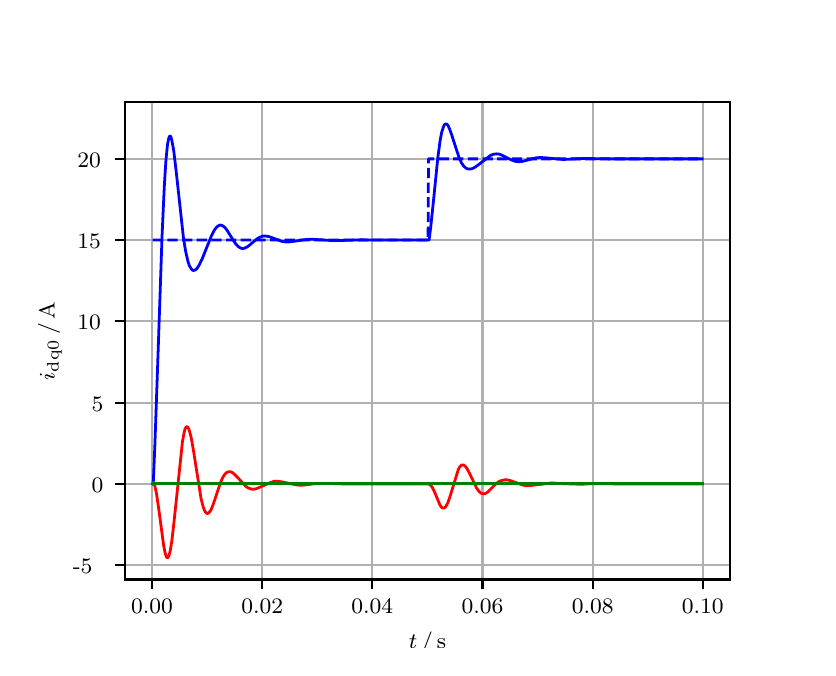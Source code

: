 \begingroup%
\makeatletter%
\begin{pgfpicture}%
\pgfpathrectangle{\pgfpointorigin}{\pgfqpoint{3.9in}{3.1in}}%
\pgfusepath{use as bounding box, clip}%
\begin{pgfscope}%
\pgfsetbuttcap%
\pgfsetmiterjoin%
\definecolor{currentfill}{rgb}{1.0,1.0,1.0}%
\pgfsetfillcolor{currentfill}%
\pgfsetlinewidth{0.0pt}%
\definecolor{currentstroke}{rgb}{1.0,1.0,1.0}%
\pgfsetstrokecolor{currentstroke}%
\pgfsetdash{}{0pt}%
\pgfpathmoveto{\pgfqpoint{0.0in}{0.0in}}%
\pgfpathlineto{\pgfqpoint{3.9in}{0.0in}}%
\pgfpathlineto{\pgfqpoint{3.9in}{3.1in}}%
\pgfpathlineto{\pgfqpoint{0.0in}{3.1in}}%
\pgfpathclose%
\pgfusepath{fill}%
\end{pgfscope}%
\begin{pgfscope}%
\pgfsetbuttcap%
\pgfsetmiterjoin%
\definecolor{currentfill}{rgb}{1.0,1.0,1.0}%
\pgfsetfillcolor{currentfill}%
\pgfsetlinewidth{0.0pt}%
\definecolor{currentstroke}{rgb}{0.0,0.0,0.0}%
\pgfsetstrokecolor{currentstroke}%
\pgfsetstrokeopacity{0.0}%
\pgfsetdash{}{0pt}%
\pgfpathmoveto{\pgfqpoint{0.487in}{0.341in}}%
\pgfpathlineto{\pgfqpoint{3.51in}{0.341in}}%
\pgfpathlineto{\pgfqpoint{3.51in}{2.728in}}%
\pgfpathlineto{\pgfqpoint{0.487in}{2.728in}}%
\pgfpathclose%
\pgfusepath{fill}%
\end{pgfscope}%
\begin{pgfscope}%
\pgfpathrectangle{\pgfqpoint{0.487in}{0.341in}}{\pgfqpoint{3.022in}{2.387in}}%
\pgfusepath{clip}%
\pgfsetrectcap%
\pgfsetroundjoin%
\pgfsetlinewidth{0.803pt}%
\definecolor{currentstroke}{rgb}{0.69,0.69,0.69}%
\pgfsetstrokecolor{currentstroke}%
\pgfsetdash{}{0pt}%
\pgfpathmoveto{\pgfqpoint{0.622in}{0.341in}}%
\pgfpathlineto{\pgfqpoint{0.622in}{2.728in}}%
\pgfusepath{stroke}%
\end{pgfscope}%
\begin{pgfscope}%
\pgfsetbuttcap%
\pgfsetroundjoin%
\definecolor{currentfill}{rgb}{0.0,0.0,0.0}%
\pgfsetfillcolor{currentfill}%
\pgfsetlinewidth{0.803pt}%
\definecolor{currentstroke}{rgb}{0.0,0.0,0.0}%
\pgfsetstrokecolor{currentstroke}%
\pgfsetdash{}{0pt}%
\pgfsys@defobject{currentmarker}{\pgfqpoint{0.0in}{-0.049in}}{\pgfqpoint{0.0in}{0.0in}}{%
\pgfpathmoveto{\pgfqpoint{0.0in}{0.0in}}%
\pgfpathlineto{\pgfqpoint{0.0in}{-0.049in}}%
\pgfusepath{stroke,fill}%
}%
\begin{pgfscope}%
\pgfsys@transformshift{0.622in}{0.341in}%
\pgfsys@useobject{currentmarker}{}%
\end{pgfscope}%
\end{pgfscope}%
\begin{pgfscope}%
\definecolor{textcolor}{rgb}{0.0,0.0,0.0}%
\pgfsetstrokecolor{textcolor}%
\pgfsetfillcolor{textcolor}%
\pgftext[x=0.622in,y=0.244in,,top]{\color{textcolor}\rmfamily\fontsize{8.0}{9.6}\selectfont 0.00}%
\end{pgfscope}%
\begin{pgfscope}%
\pgfpathrectangle{\pgfqpoint{0.487in}{0.341in}}{\pgfqpoint{3.022in}{2.387in}}%
\pgfusepath{clip}%
\pgfsetrectcap%
\pgfsetroundjoin%
\pgfsetlinewidth{0.803pt}%
\definecolor{currentstroke}{rgb}{0.69,0.69,0.69}%
\pgfsetstrokecolor{currentstroke}%
\pgfsetdash{}{0pt}%
\pgfpathmoveto{\pgfqpoint{1.173in}{0.341in}}%
\pgfpathlineto{\pgfqpoint{1.173in}{2.728in}}%
\pgfusepath{stroke}%
\end{pgfscope}%
\begin{pgfscope}%
\pgfsetbuttcap%
\pgfsetroundjoin%
\definecolor{currentfill}{rgb}{0.0,0.0,0.0}%
\pgfsetfillcolor{currentfill}%
\pgfsetlinewidth{0.803pt}%
\definecolor{currentstroke}{rgb}{0.0,0.0,0.0}%
\pgfsetstrokecolor{currentstroke}%
\pgfsetdash{}{0pt}%
\pgfsys@defobject{currentmarker}{\pgfqpoint{0.0in}{-0.049in}}{\pgfqpoint{0.0in}{0.0in}}{%
\pgfpathmoveto{\pgfqpoint{0.0in}{0.0in}}%
\pgfpathlineto{\pgfqpoint{0.0in}{-0.049in}}%
\pgfusepath{stroke,fill}%
}%
\begin{pgfscope}%
\pgfsys@transformshift{1.173in}{0.341in}%
\pgfsys@useobject{currentmarker}{}%
\end{pgfscope}%
\end{pgfscope}%
\begin{pgfscope}%
\definecolor{textcolor}{rgb}{0.0,0.0,0.0}%
\pgfsetstrokecolor{textcolor}%
\pgfsetfillcolor{textcolor}%
\pgftext[x=1.173in,y=0.244in,,top]{\color{textcolor}\rmfamily\fontsize{8.0}{9.6}\selectfont 0.02}%
\end{pgfscope}%
\begin{pgfscope}%
\pgfpathrectangle{\pgfqpoint{0.487in}{0.341in}}{\pgfqpoint{3.022in}{2.387in}}%
\pgfusepath{clip}%
\pgfsetrectcap%
\pgfsetroundjoin%
\pgfsetlinewidth{0.803pt}%
\definecolor{currentstroke}{rgb}{0.69,0.69,0.69}%
\pgfsetstrokecolor{currentstroke}%
\pgfsetdash{}{0pt}%
\pgfpathmoveto{\pgfqpoint{1.723in}{0.341in}}%
\pgfpathlineto{\pgfqpoint{1.723in}{2.728in}}%
\pgfusepath{stroke}%
\end{pgfscope}%
\begin{pgfscope}%
\pgfsetbuttcap%
\pgfsetroundjoin%
\definecolor{currentfill}{rgb}{0.0,0.0,0.0}%
\pgfsetfillcolor{currentfill}%
\pgfsetlinewidth{0.803pt}%
\definecolor{currentstroke}{rgb}{0.0,0.0,0.0}%
\pgfsetstrokecolor{currentstroke}%
\pgfsetdash{}{0pt}%
\pgfsys@defobject{currentmarker}{\pgfqpoint{0.0in}{-0.049in}}{\pgfqpoint{0.0in}{0.0in}}{%
\pgfpathmoveto{\pgfqpoint{0.0in}{0.0in}}%
\pgfpathlineto{\pgfqpoint{0.0in}{-0.049in}}%
\pgfusepath{stroke,fill}%
}%
\begin{pgfscope}%
\pgfsys@transformshift{1.723in}{0.341in}%
\pgfsys@useobject{currentmarker}{}%
\end{pgfscope}%
\end{pgfscope}%
\begin{pgfscope}%
\definecolor{textcolor}{rgb}{0.0,0.0,0.0}%
\pgfsetstrokecolor{textcolor}%
\pgfsetfillcolor{textcolor}%
\pgftext[x=1.723in,y=0.244in,,top]{\color{textcolor}\rmfamily\fontsize{8.0}{9.6}\selectfont 0.04}%
\end{pgfscope}%
\begin{pgfscope}%
\pgfpathrectangle{\pgfqpoint{0.487in}{0.341in}}{\pgfqpoint{3.022in}{2.387in}}%
\pgfusepath{clip}%
\pgfsetrectcap%
\pgfsetroundjoin%
\pgfsetlinewidth{0.803pt}%
\definecolor{currentstroke}{rgb}{0.69,0.69,0.69}%
\pgfsetstrokecolor{currentstroke}%
\pgfsetdash{}{0pt}%
\pgfpathmoveto{\pgfqpoint{2.274in}{0.341in}}%
\pgfpathlineto{\pgfqpoint{2.274in}{2.728in}}%
\pgfusepath{stroke}%
\end{pgfscope}%
\begin{pgfscope}%
\pgfsetbuttcap%
\pgfsetroundjoin%
\definecolor{currentfill}{rgb}{0.0,0.0,0.0}%
\pgfsetfillcolor{currentfill}%
\pgfsetlinewidth{0.803pt}%
\definecolor{currentstroke}{rgb}{0.0,0.0,0.0}%
\pgfsetstrokecolor{currentstroke}%
\pgfsetdash{}{0pt}%
\pgfsys@defobject{currentmarker}{\pgfqpoint{0.0in}{-0.049in}}{\pgfqpoint{0.0in}{0.0in}}{%
\pgfpathmoveto{\pgfqpoint{0.0in}{0.0in}}%
\pgfpathlineto{\pgfqpoint{0.0in}{-0.049in}}%
\pgfusepath{stroke,fill}%
}%
\begin{pgfscope}%
\pgfsys@transformshift{2.274in}{0.341in}%
\pgfsys@useobject{currentmarker}{}%
\end{pgfscope}%
\end{pgfscope}%
\begin{pgfscope}%
\definecolor{textcolor}{rgb}{0.0,0.0,0.0}%
\pgfsetstrokecolor{textcolor}%
\pgfsetfillcolor{textcolor}%
\pgftext[x=2.274in,y=0.244in,,top]{\color{textcolor}\rmfamily\fontsize{8.0}{9.6}\selectfont 0.06}%
\end{pgfscope}%
\begin{pgfscope}%
\pgfpathrectangle{\pgfqpoint{0.487in}{0.341in}}{\pgfqpoint{3.022in}{2.387in}}%
\pgfusepath{clip}%
\pgfsetrectcap%
\pgfsetroundjoin%
\pgfsetlinewidth{0.803pt}%
\definecolor{currentstroke}{rgb}{0.69,0.69,0.69}%
\pgfsetstrokecolor{currentstroke}%
\pgfsetdash{}{0pt}%
\pgfpathmoveto{\pgfqpoint{2.825in}{0.341in}}%
\pgfpathlineto{\pgfqpoint{2.825in}{2.728in}}%
\pgfusepath{stroke}%
\end{pgfscope}%
\begin{pgfscope}%
\pgfsetbuttcap%
\pgfsetroundjoin%
\definecolor{currentfill}{rgb}{0.0,0.0,0.0}%
\pgfsetfillcolor{currentfill}%
\pgfsetlinewidth{0.803pt}%
\definecolor{currentstroke}{rgb}{0.0,0.0,0.0}%
\pgfsetstrokecolor{currentstroke}%
\pgfsetdash{}{0pt}%
\pgfsys@defobject{currentmarker}{\pgfqpoint{0.0in}{-0.049in}}{\pgfqpoint{0.0in}{0.0in}}{%
\pgfpathmoveto{\pgfqpoint{0.0in}{0.0in}}%
\pgfpathlineto{\pgfqpoint{0.0in}{-0.049in}}%
\pgfusepath{stroke,fill}%
}%
\begin{pgfscope}%
\pgfsys@transformshift{2.825in}{0.341in}%
\pgfsys@useobject{currentmarker}{}%
\end{pgfscope}%
\end{pgfscope}%
\begin{pgfscope}%
\definecolor{textcolor}{rgb}{0.0,0.0,0.0}%
\pgfsetstrokecolor{textcolor}%
\pgfsetfillcolor{textcolor}%
\pgftext[x=2.825in,y=0.244in,,top]{\color{textcolor}\rmfamily\fontsize{8.0}{9.6}\selectfont 0.08}%
\end{pgfscope}%
\begin{pgfscope}%
\pgfpathrectangle{\pgfqpoint{0.487in}{0.341in}}{\pgfqpoint{3.022in}{2.387in}}%
\pgfusepath{clip}%
\pgfsetrectcap%
\pgfsetroundjoin%
\pgfsetlinewidth{0.803pt}%
\definecolor{currentstroke}{rgb}{0.69,0.69,0.69}%
\pgfsetstrokecolor{currentstroke}%
\pgfsetdash{}{0pt}%
\pgfpathmoveto{\pgfqpoint{3.375in}{0.341in}}%
\pgfpathlineto{\pgfqpoint{3.375in}{2.728in}}%
\pgfusepath{stroke}%
\end{pgfscope}%
\begin{pgfscope}%
\pgfsetbuttcap%
\pgfsetroundjoin%
\definecolor{currentfill}{rgb}{0.0,0.0,0.0}%
\pgfsetfillcolor{currentfill}%
\pgfsetlinewidth{0.803pt}%
\definecolor{currentstroke}{rgb}{0.0,0.0,0.0}%
\pgfsetstrokecolor{currentstroke}%
\pgfsetdash{}{0pt}%
\pgfsys@defobject{currentmarker}{\pgfqpoint{0.0in}{-0.049in}}{\pgfqpoint{0.0in}{0.0in}}{%
\pgfpathmoveto{\pgfqpoint{0.0in}{0.0in}}%
\pgfpathlineto{\pgfqpoint{0.0in}{-0.049in}}%
\pgfusepath{stroke,fill}%
}%
\begin{pgfscope}%
\pgfsys@transformshift{3.375in}{0.341in}%
\pgfsys@useobject{currentmarker}{}%
\end{pgfscope}%
\end{pgfscope}%
\begin{pgfscope}%
\definecolor{textcolor}{rgb}{0.0,0.0,0.0}%
\pgfsetstrokecolor{textcolor}%
\pgfsetfillcolor{textcolor}%
\pgftext[x=3.375in,y=0.244in,,top]{\color{textcolor}\rmfamily\fontsize{8.0}{9.6}\selectfont 0.10}%
\end{pgfscope}%
\begin{pgfscope}%
\definecolor{textcolor}{rgb}{0.0,0.0,0.0}%
\pgfsetstrokecolor{textcolor}%
\pgfsetfillcolor{textcolor}%
\pgftext[x=1.999in,y=0.081in,,top]{\color{textcolor}\rmfamily\fontsize{8.0}{9.6}\selectfont \(\displaystyle t\,/\,\mathrm{s}\)}%
\end{pgfscope}%
\begin{pgfscope}%
\pgfpathrectangle{\pgfqpoint{0.487in}{0.341in}}{\pgfqpoint{3.022in}{2.387in}}%
\pgfusepath{clip}%
\pgfsetrectcap%
\pgfsetroundjoin%
\pgfsetlinewidth{0.803pt}%
\definecolor{currentstroke}{rgb}{0.69,0.69,0.69}%
\pgfsetstrokecolor{currentstroke}%
\pgfsetdash{}{0pt}%
\pgfpathmoveto{\pgfqpoint{0.487in}{0.413in}}%
\pgfpathlineto{\pgfqpoint{3.51in}{0.413in}}%
\pgfusepath{stroke}%
\end{pgfscope}%
\begin{pgfscope}%
\pgfsetbuttcap%
\pgfsetroundjoin%
\definecolor{currentfill}{rgb}{0.0,0.0,0.0}%
\pgfsetfillcolor{currentfill}%
\pgfsetlinewidth{0.803pt}%
\definecolor{currentstroke}{rgb}{0.0,0.0,0.0}%
\pgfsetstrokecolor{currentstroke}%
\pgfsetdash{}{0pt}%
\pgfsys@defobject{currentmarker}{\pgfqpoint{-0.049in}{0.0in}}{\pgfqpoint{-0.0in}{0.0in}}{%
\pgfpathmoveto{\pgfqpoint{-0.0in}{0.0in}}%
\pgfpathlineto{\pgfqpoint{-0.049in}{0.0in}}%
\pgfusepath{stroke,fill}%
}%
\begin{pgfscope}%
\pgfsys@transformshift{0.487in}{0.413in}%
\pgfsys@useobject{currentmarker}{}%
\end{pgfscope}%
\end{pgfscope}%
\begin{pgfscope}%
\definecolor{textcolor}{rgb}{0.0,0.0,0.0}%
\pgfsetstrokecolor{textcolor}%
\pgfsetfillcolor{textcolor}%
\pgftext[x=0.226in, y=0.37in, left, base]{\color{textcolor}\rmfamily\fontsize{8.0}{9.6}\selectfont −5}%
\end{pgfscope}%
\begin{pgfscope}%
\pgfpathrectangle{\pgfqpoint{0.487in}{0.341in}}{\pgfqpoint{3.022in}{2.387in}}%
\pgfusepath{clip}%
\pgfsetrectcap%
\pgfsetroundjoin%
\pgfsetlinewidth{0.803pt}%
\definecolor{currentstroke}{rgb}{0.69,0.69,0.69}%
\pgfsetstrokecolor{currentstroke}%
\pgfsetdash{}{0pt}%
\pgfpathmoveto{\pgfqpoint{0.487in}{0.819in}}%
\pgfpathlineto{\pgfqpoint{3.51in}{0.819in}}%
\pgfusepath{stroke}%
\end{pgfscope}%
\begin{pgfscope}%
\pgfsetbuttcap%
\pgfsetroundjoin%
\definecolor{currentfill}{rgb}{0.0,0.0,0.0}%
\pgfsetfillcolor{currentfill}%
\pgfsetlinewidth{0.803pt}%
\definecolor{currentstroke}{rgb}{0.0,0.0,0.0}%
\pgfsetstrokecolor{currentstroke}%
\pgfsetdash{}{0pt}%
\pgfsys@defobject{currentmarker}{\pgfqpoint{-0.049in}{0.0in}}{\pgfqpoint{-0.0in}{0.0in}}{%
\pgfpathmoveto{\pgfqpoint{-0.0in}{0.0in}}%
\pgfpathlineto{\pgfqpoint{-0.049in}{0.0in}}%
\pgfusepath{stroke,fill}%
}%
\begin{pgfscope}%
\pgfsys@transformshift{0.487in}{0.819in}%
\pgfsys@useobject{currentmarker}{}%
\end{pgfscope}%
\end{pgfscope}%
\begin{pgfscope}%
\definecolor{textcolor}{rgb}{0.0,0.0,0.0}%
\pgfsetstrokecolor{textcolor}%
\pgfsetfillcolor{textcolor}%
\pgftext[x=0.32in, y=0.777in, left, base]{\color{textcolor}\rmfamily\fontsize{8.0}{9.6}\selectfont 0}%
\end{pgfscope}%
\begin{pgfscope}%
\pgfpathrectangle{\pgfqpoint{0.487in}{0.341in}}{\pgfqpoint{3.022in}{2.387in}}%
\pgfusepath{clip}%
\pgfsetrectcap%
\pgfsetroundjoin%
\pgfsetlinewidth{0.803pt}%
\definecolor{currentstroke}{rgb}{0.69,0.69,0.69}%
\pgfsetstrokecolor{currentstroke}%
\pgfsetdash{}{0pt}%
\pgfpathmoveto{\pgfqpoint{0.487in}{1.225in}}%
\pgfpathlineto{\pgfqpoint{3.51in}{1.225in}}%
\pgfusepath{stroke}%
\end{pgfscope}%
\begin{pgfscope}%
\pgfsetbuttcap%
\pgfsetroundjoin%
\definecolor{currentfill}{rgb}{0.0,0.0,0.0}%
\pgfsetfillcolor{currentfill}%
\pgfsetlinewidth{0.803pt}%
\definecolor{currentstroke}{rgb}{0.0,0.0,0.0}%
\pgfsetstrokecolor{currentstroke}%
\pgfsetdash{}{0pt}%
\pgfsys@defobject{currentmarker}{\pgfqpoint{-0.049in}{0.0in}}{\pgfqpoint{-0.0in}{0.0in}}{%
\pgfpathmoveto{\pgfqpoint{-0.0in}{0.0in}}%
\pgfpathlineto{\pgfqpoint{-0.049in}{0.0in}}%
\pgfusepath{stroke,fill}%
}%
\begin{pgfscope}%
\pgfsys@transformshift{0.487in}{1.225in}%
\pgfsys@useobject{currentmarker}{}%
\end{pgfscope}%
\end{pgfscope}%
\begin{pgfscope}%
\definecolor{textcolor}{rgb}{0.0,0.0,0.0}%
\pgfsetstrokecolor{textcolor}%
\pgfsetfillcolor{textcolor}%
\pgftext[x=0.32in, y=1.183in, left, base]{\color{textcolor}\rmfamily\fontsize{8.0}{9.6}\selectfont 5}%
\end{pgfscope}%
\begin{pgfscope}%
\pgfpathrectangle{\pgfqpoint{0.487in}{0.341in}}{\pgfqpoint{3.022in}{2.387in}}%
\pgfusepath{clip}%
\pgfsetrectcap%
\pgfsetroundjoin%
\pgfsetlinewidth{0.803pt}%
\definecolor{currentstroke}{rgb}{0.69,0.69,0.69}%
\pgfsetstrokecolor{currentstroke}%
\pgfsetdash{}{0pt}%
\pgfpathmoveto{\pgfqpoint{0.487in}{1.632in}}%
\pgfpathlineto{\pgfqpoint{3.51in}{1.632in}}%
\pgfusepath{stroke}%
\end{pgfscope}%
\begin{pgfscope}%
\pgfsetbuttcap%
\pgfsetroundjoin%
\definecolor{currentfill}{rgb}{0.0,0.0,0.0}%
\pgfsetfillcolor{currentfill}%
\pgfsetlinewidth{0.803pt}%
\definecolor{currentstroke}{rgb}{0.0,0.0,0.0}%
\pgfsetstrokecolor{currentstroke}%
\pgfsetdash{}{0pt}%
\pgfsys@defobject{currentmarker}{\pgfqpoint{-0.049in}{0.0in}}{\pgfqpoint{-0.0in}{0.0in}}{%
\pgfpathmoveto{\pgfqpoint{-0.0in}{0.0in}}%
\pgfpathlineto{\pgfqpoint{-0.049in}{0.0in}}%
\pgfusepath{stroke,fill}%
}%
\begin{pgfscope}%
\pgfsys@transformshift{0.487in}{1.632in}%
\pgfsys@useobject{currentmarker}{}%
\end{pgfscope}%
\end{pgfscope}%
\begin{pgfscope}%
\definecolor{textcolor}{rgb}{0.0,0.0,0.0}%
\pgfsetstrokecolor{textcolor}%
\pgfsetfillcolor{textcolor}%
\pgftext[x=0.249in, y=1.589in, left, base]{\color{textcolor}\rmfamily\fontsize{8.0}{9.6}\selectfont 10}%
\end{pgfscope}%
\begin{pgfscope}%
\pgfpathrectangle{\pgfqpoint{0.487in}{0.341in}}{\pgfqpoint{3.022in}{2.387in}}%
\pgfusepath{clip}%
\pgfsetrectcap%
\pgfsetroundjoin%
\pgfsetlinewidth{0.803pt}%
\definecolor{currentstroke}{rgb}{0.69,0.69,0.69}%
\pgfsetstrokecolor{currentstroke}%
\pgfsetdash{}{0pt}%
\pgfpathmoveto{\pgfqpoint{0.487in}{2.038in}}%
\pgfpathlineto{\pgfqpoint{3.51in}{2.038in}}%
\pgfusepath{stroke}%
\end{pgfscope}%
\begin{pgfscope}%
\pgfsetbuttcap%
\pgfsetroundjoin%
\definecolor{currentfill}{rgb}{0.0,0.0,0.0}%
\pgfsetfillcolor{currentfill}%
\pgfsetlinewidth{0.803pt}%
\definecolor{currentstroke}{rgb}{0.0,0.0,0.0}%
\pgfsetstrokecolor{currentstroke}%
\pgfsetdash{}{0pt}%
\pgfsys@defobject{currentmarker}{\pgfqpoint{-0.049in}{0.0in}}{\pgfqpoint{-0.0in}{0.0in}}{%
\pgfpathmoveto{\pgfqpoint{-0.0in}{0.0in}}%
\pgfpathlineto{\pgfqpoint{-0.049in}{0.0in}}%
\pgfusepath{stroke,fill}%
}%
\begin{pgfscope}%
\pgfsys@transformshift{0.487in}{2.038in}%
\pgfsys@useobject{currentmarker}{}%
\end{pgfscope}%
\end{pgfscope}%
\begin{pgfscope}%
\definecolor{textcolor}{rgb}{0.0,0.0,0.0}%
\pgfsetstrokecolor{textcolor}%
\pgfsetfillcolor{textcolor}%
\pgftext[x=0.249in, y=1.996in, left, base]{\color{textcolor}\rmfamily\fontsize{8.0}{9.6}\selectfont 15}%
\end{pgfscope}%
\begin{pgfscope}%
\pgfpathrectangle{\pgfqpoint{0.487in}{0.341in}}{\pgfqpoint{3.022in}{2.387in}}%
\pgfusepath{clip}%
\pgfsetrectcap%
\pgfsetroundjoin%
\pgfsetlinewidth{0.803pt}%
\definecolor{currentstroke}{rgb}{0.69,0.69,0.69}%
\pgfsetstrokecolor{currentstroke}%
\pgfsetdash{}{0pt}%
\pgfpathmoveto{\pgfqpoint{0.487in}{2.444in}}%
\pgfpathlineto{\pgfqpoint{3.51in}{2.444in}}%
\pgfusepath{stroke}%
\end{pgfscope}%
\begin{pgfscope}%
\pgfsetbuttcap%
\pgfsetroundjoin%
\definecolor{currentfill}{rgb}{0.0,0.0,0.0}%
\pgfsetfillcolor{currentfill}%
\pgfsetlinewidth{0.803pt}%
\definecolor{currentstroke}{rgb}{0.0,0.0,0.0}%
\pgfsetstrokecolor{currentstroke}%
\pgfsetdash{}{0pt}%
\pgfsys@defobject{currentmarker}{\pgfqpoint{-0.049in}{0.0in}}{\pgfqpoint{-0.0in}{0.0in}}{%
\pgfpathmoveto{\pgfqpoint{-0.0in}{0.0in}}%
\pgfpathlineto{\pgfqpoint{-0.049in}{0.0in}}%
\pgfusepath{stroke,fill}%
}%
\begin{pgfscope}%
\pgfsys@transformshift{0.487in}{2.444in}%
\pgfsys@useobject{currentmarker}{}%
\end{pgfscope}%
\end{pgfscope}%
\begin{pgfscope}%
\definecolor{textcolor}{rgb}{0.0,0.0,0.0}%
\pgfsetstrokecolor{textcolor}%
\pgfsetfillcolor{textcolor}%
\pgftext[x=0.249in, y=2.402in, left, base]{\color{textcolor}\rmfamily\fontsize{8.0}{9.6}\selectfont 20}%
\end{pgfscope}%
\begin{pgfscope}%
\definecolor{textcolor}{rgb}{0.0,0.0,0.0}%
\pgfsetstrokecolor{textcolor}%
\pgfsetfillcolor{textcolor}%
\pgftext[x=0.171in,y=1.534in,,bottom,rotate=90.0]{\color{textcolor}\rmfamily\fontsize{8.0}{9.6}\selectfont \(\displaystyle i_{\mathrm{dq0}}\,/\,\mathrm{A}\)}%
\end{pgfscope}%
\begin{pgfscope}%
\pgfpathrectangle{\pgfqpoint{0.487in}{0.341in}}{\pgfqpoint{3.022in}{2.387in}}%
\pgfusepath{clip}%
\pgfsetrectcap%
\pgfsetroundjoin%
\pgfsetlinewidth{1.004pt}%
\definecolor{currentstroke}{rgb}{0.0,0.0,1.0}%
\pgfsetstrokecolor{currentstroke}%
\pgfsetdash{}{0pt}%
\pgfpathmoveto{\pgfqpoint{0.625in}{0.819in}}%
\pgfpathlineto{\pgfqpoint{0.628in}{0.824in}}%
\pgfpathlineto{\pgfqpoint{0.636in}{1.012in}}%
\pgfpathlineto{\pgfqpoint{0.65in}{1.415in}}%
\pgfpathlineto{\pgfqpoint{0.672in}{2.062in}}%
\pgfpathlineto{\pgfqpoint{0.683in}{2.304in}}%
\pgfpathlineto{\pgfqpoint{0.691in}{2.433in}}%
\pgfpathlineto{\pgfqpoint{0.699in}{2.515in}}%
\pgfpathlineto{\pgfqpoint{0.705in}{2.546in}}%
\pgfpathlineto{\pgfqpoint{0.71in}{2.558in}}%
\pgfpathlineto{\pgfqpoint{0.713in}{2.558in}}%
\pgfpathlineto{\pgfqpoint{0.716in}{2.554in}}%
\pgfpathlineto{\pgfqpoint{0.721in}{2.535in}}%
\pgfpathlineto{\pgfqpoint{0.73in}{2.487in}}%
\pgfpathlineto{\pgfqpoint{0.741in}{2.395in}}%
\pgfpathlineto{\pgfqpoint{0.779in}{2.048in}}%
\pgfpathlineto{\pgfqpoint{0.79in}{1.981in}}%
\pgfpathlineto{\pgfqpoint{0.801in}{1.933in}}%
\pgfpathlineto{\pgfqpoint{0.809in}{1.909in}}%
\pgfpathlineto{\pgfqpoint{0.818in}{1.894in}}%
\pgfpathlineto{\pgfqpoint{0.823in}{1.888in}}%
\pgfpathlineto{\pgfqpoint{0.829in}{1.886in}}%
\pgfpathlineto{\pgfqpoint{0.834in}{1.887in}}%
\pgfpathlineto{\pgfqpoint{0.84in}{1.89in}}%
\pgfpathlineto{\pgfqpoint{0.848in}{1.898in}}%
\pgfpathlineto{\pgfqpoint{0.859in}{1.916in}}%
\pgfpathlineto{\pgfqpoint{0.873in}{1.945in}}%
\pgfpathlineto{\pgfqpoint{0.895in}{2.0in}}%
\pgfpathlineto{\pgfqpoint{0.919in}{2.06in}}%
\pgfpathlineto{\pgfqpoint{0.933in}{2.087in}}%
\pgfpathlineto{\pgfqpoint{0.944in}{2.102in}}%
\pgfpathlineto{\pgfqpoint{0.953in}{2.109in}}%
\pgfpathlineto{\pgfqpoint{0.961in}{2.113in}}%
\pgfpathlineto{\pgfqpoint{0.969in}{2.112in}}%
\pgfpathlineto{\pgfqpoint{0.977in}{2.108in}}%
\pgfpathlineto{\pgfqpoint{0.986in}{2.101in}}%
\pgfpathlineto{\pgfqpoint{0.997in}{2.087in}}%
\pgfpathlineto{\pgfqpoint{1.016in}{2.056in}}%
\pgfpathlineto{\pgfqpoint{1.038in}{2.022in}}%
\pgfpathlineto{\pgfqpoint{1.052in}{2.006in}}%
\pgfpathlineto{\pgfqpoint{1.063in}{1.999in}}%
\pgfpathlineto{\pgfqpoint{1.071in}{1.996in}}%
\pgfpathlineto{\pgfqpoint{1.079in}{1.996in}}%
\pgfpathlineto{\pgfqpoint{1.09in}{2.0in}}%
\pgfpathlineto{\pgfqpoint{1.104in}{2.008in}}%
\pgfpathlineto{\pgfqpoint{1.126in}{2.027in}}%
\pgfpathlineto{\pgfqpoint{1.148in}{2.045in}}%
\pgfpathlineto{\pgfqpoint{1.162in}{2.053in}}%
\pgfpathlineto{\pgfqpoint{1.176in}{2.058in}}%
\pgfpathlineto{\pgfqpoint{1.189in}{2.058in}}%
\pgfpathlineto{\pgfqpoint{1.203in}{2.056in}}%
\pgfpathlineto{\pgfqpoint{1.222in}{2.05in}}%
\pgfpathlineto{\pgfqpoint{1.269in}{2.032in}}%
\pgfpathlineto{\pgfqpoint{1.288in}{2.029in}}%
\pgfpathlineto{\pgfqpoint{1.308in}{2.029in}}%
\pgfpathlineto{\pgfqpoint{1.332in}{2.032in}}%
\pgfpathlineto{\pgfqpoint{1.393in}{2.041in}}%
\pgfpathlineto{\pgfqpoint{1.423in}{2.042in}}%
\pgfpathlineto{\pgfqpoint{1.456in}{2.04in}}%
\pgfpathlineto{\pgfqpoint{1.514in}{2.036in}}%
\pgfpathlineto{\pgfqpoint{1.566in}{2.036in}}%
\pgfpathlineto{\pgfqpoint{1.666in}{2.039in}}%
\pgfpathlineto{\pgfqpoint{1.825in}{2.038in}}%
\pgfpathlineto{\pgfqpoint{2.007in}{2.038in}}%
\pgfpathlineto{\pgfqpoint{2.015in}{2.1in}}%
\pgfpathlineto{\pgfqpoint{2.029in}{2.235in}}%
\pgfpathlineto{\pgfqpoint{2.051in}{2.452in}}%
\pgfpathlineto{\pgfqpoint{2.062in}{2.534in}}%
\pgfpathlineto{\pgfqpoint{2.07in}{2.577in}}%
\pgfpathlineto{\pgfqpoint{2.079in}{2.605in}}%
\pgfpathlineto{\pgfqpoint{2.084in}{2.615in}}%
\pgfpathlineto{\pgfqpoint{2.09in}{2.619in}}%
\pgfpathlineto{\pgfqpoint{2.095in}{2.618in}}%
\pgfpathlineto{\pgfqpoint{2.101in}{2.612in}}%
\pgfpathlineto{\pgfqpoint{2.109in}{2.595in}}%
\pgfpathlineto{\pgfqpoint{2.12in}{2.564in}}%
\pgfpathlineto{\pgfqpoint{2.158in}{2.447in}}%
\pgfpathlineto{\pgfqpoint{2.169in}{2.424in}}%
\pgfpathlineto{\pgfqpoint{2.18in}{2.408in}}%
\pgfpathlineto{\pgfqpoint{2.191in}{2.398in}}%
\pgfpathlineto{\pgfqpoint{2.2in}{2.394in}}%
\pgfpathlineto{\pgfqpoint{2.211in}{2.393in}}%
\pgfpathlineto{\pgfqpoint{2.222in}{2.395in}}%
\pgfpathlineto{\pgfqpoint{2.236in}{2.402in}}%
\pgfpathlineto{\pgfqpoint{2.252in}{2.413in}}%
\pgfpathlineto{\pgfqpoint{2.315in}{2.462in}}%
\pgfpathlineto{\pgfqpoint{2.329in}{2.467in}}%
\pgfpathlineto{\pgfqpoint{2.343in}{2.469in}}%
\pgfpathlineto{\pgfqpoint{2.357in}{2.468in}}%
\pgfpathlineto{\pgfqpoint{2.37in}{2.463in}}%
\pgfpathlineto{\pgfqpoint{2.392in}{2.452in}}%
\pgfpathlineto{\pgfqpoint{2.42in}{2.438in}}%
\pgfpathlineto{\pgfqpoint{2.437in}{2.432in}}%
\pgfpathlineto{\pgfqpoint{2.453in}{2.43in}}%
\pgfpathlineto{\pgfqpoint{2.47in}{2.431in}}%
\pgfpathlineto{\pgfqpoint{2.492in}{2.436in}}%
\pgfpathlineto{\pgfqpoint{2.541in}{2.449in}}%
\pgfpathlineto{\pgfqpoint{2.563in}{2.451in}}%
\pgfpathlineto{\pgfqpoint{2.591in}{2.449in}}%
\pgfpathlineto{\pgfqpoint{2.679in}{2.441in}}%
\pgfpathlineto{\pgfqpoint{2.717in}{2.443in}}%
\pgfpathlineto{\pgfqpoint{2.783in}{2.446in}}%
\pgfpathlineto{\pgfqpoint{2.833in}{2.445in}}%
\pgfpathlineto{\pgfqpoint{2.905in}{2.444in}}%
\pgfpathlineto{\pgfqpoint{3.373in}{2.444in}}%
\pgfpathlineto{\pgfqpoint{3.373in}{2.444in}}%
\pgfusepath{stroke}%
\end{pgfscope}%
\begin{pgfscope}%
\pgfpathrectangle{\pgfqpoint{0.487in}{0.341in}}{\pgfqpoint{3.022in}{2.387in}}%
\pgfusepath{clip}%
\pgfsetrectcap%
\pgfsetroundjoin%
\pgfsetlinewidth{1.004pt}%
\definecolor{currentstroke}{rgb}{1.0,0.0,0.0}%
\pgfsetstrokecolor{currentstroke}%
\pgfsetdash{}{0pt}%
\pgfpathmoveto{\pgfqpoint{0.625in}{0.819in}}%
\pgfpathlineto{\pgfqpoint{0.628in}{0.828in}}%
\pgfpathlineto{\pgfqpoint{0.63in}{0.824in}}%
\pgfpathlineto{\pgfqpoint{0.636in}{0.809in}}%
\pgfpathlineto{\pgfqpoint{0.644in}{0.771in}}%
\pgfpathlineto{\pgfqpoint{0.655in}{0.696in}}%
\pgfpathlineto{\pgfqpoint{0.68in}{0.51in}}%
\pgfpathlineto{\pgfqpoint{0.688in}{0.47in}}%
\pgfpathlineto{\pgfqpoint{0.694in}{0.454in}}%
\pgfpathlineto{\pgfqpoint{0.696in}{0.451in}}%
\pgfpathlineto{\pgfqpoint{0.699in}{0.45in}}%
\pgfpathlineto{\pgfqpoint{0.702in}{0.451in}}%
\pgfpathlineto{\pgfqpoint{0.707in}{0.463in}}%
\pgfpathlineto{\pgfqpoint{0.713in}{0.485in}}%
\pgfpathlineto{\pgfqpoint{0.721in}{0.536in}}%
\pgfpathlineto{\pgfqpoint{0.732in}{0.632in}}%
\pgfpathlineto{\pgfqpoint{0.774in}{1.031in}}%
\pgfpathlineto{\pgfqpoint{0.782in}{1.075in}}%
\pgfpathlineto{\pgfqpoint{0.787in}{1.094in}}%
\pgfpathlineto{\pgfqpoint{0.793in}{1.104in}}%
\pgfpathlineto{\pgfqpoint{0.796in}{1.105in}}%
\pgfpathlineto{\pgfqpoint{0.798in}{1.105in}}%
\pgfpathlineto{\pgfqpoint{0.804in}{1.097in}}%
\pgfpathlineto{\pgfqpoint{0.809in}{1.083in}}%
\pgfpathlineto{\pgfqpoint{0.818in}{1.048in}}%
\pgfpathlineto{\pgfqpoint{0.829in}{0.985in}}%
\pgfpathlineto{\pgfqpoint{0.867in}{0.745in}}%
\pgfpathlineto{\pgfqpoint{0.878in}{0.702in}}%
\pgfpathlineto{\pgfqpoint{0.886in}{0.682in}}%
\pgfpathlineto{\pgfqpoint{0.892in}{0.674in}}%
\pgfpathlineto{\pgfqpoint{0.897in}{0.671in}}%
\pgfpathlineto{\pgfqpoint{0.903in}{0.672in}}%
\pgfpathlineto{\pgfqpoint{0.908in}{0.677in}}%
\pgfpathlineto{\pgfqpoint{0.917in}{0.69in}}%
\pgfpathlineto{\pgfqpoint{0.928in}{0.717in}}%
\pgfpathlineto{\pgfqpoint{0.95in}{0.784in}}%
\pgfpathlineto{\pgfqpoint{0.966in}{0.83in}}%
\pgfpathlineto{\pgfqpoint{0.977in}{0.854in}}%
\pgfpathlineto{\pgfqpoint{0.988in}{0.87in}}%
\pgfpathlineto{\pgfqpoint{0.997in}{0.877in}}%
\pgfpathlineto{\pgfqpoint{1.005in}{0.88in}}%
\pgfpathlineto{\pgfqpoint{1.013in}{0.88in}}%
\pgfpathlineto{\pgfqpoint{1.021in}{0.877in}}%
\pgfpathlineto{\pgfqpoint{1.032in}{0.869in}}%
\pgfpathlineto{\pgfqpoint{1.046in}{0.855in}}%
\pgfpathlineto{\pgfqpoint{1.09in}{0.807in}}%
\pgfpathlineto{\pgfqpoint{1.104in}{0.798in}}%
\pgfpathlineto{\pgfqpoint{1.115in}{0.794in}}%
\pgfpathlineto{\pgfqpoint{1.126in}{0.792in}}%
\pgfpathlineto{\pgfqpoint{1.14in}{0.794in}}%
\pgfpathlineto{\pgfqpoint{1.156in}{0.8in}}%
\pgfpathlineto{\pgfqpoint{1.187in}{0.814in}}%
\pgfpathlineto{\pgfqpoint{1.217in}{0.827in}}%
\pgfpathlineto{\pgfqpoint{1.233in}{0.832in}}%
\pgfpathlineto{\pgfqpoint{1.25in}{0.832in}}%
\pgfpathlineto{\pgfqpoint{1.266in}{0.83in}}%
\pgfpathlineto{\pgfqpoint{1.343in}{0.814in}}%
\pgfpathlineto{\pgfqpoint{1.368in}{0.812in}}%
\pgfpathlineto{\pgfqpoint{1.39in}{0.814in}}%
\pgfpathlineto{\pgfqpoint{1.443in}{0.821in}}%
\pgfpathlineto{\pgfqpoint{1.509in}{0.821in}}%
\pgfpathlineto{\pgfqpoint{1.602in}{0.818in}}%
\pgfpathlineto{\pgfqpoint{1.723in}{0.819in}}%
\pgfpathlineto{\pgfqpoint{1.759in}{0.819in}}%
\pgfpathlineto{\pgfqpoint{1.814in}{0.818in}}%
\pgfpathlineto{\pgfqpoint{1.847in}{0.818in}}%
\pgfpathlineto{\pgfqpoint{1.902in}{0.819in}}%
\pgfpathlineto{\pgfqpoint{1.941in}{0.819in}}%
\pgfpathlineto{\pgfqpoint{1.993in}{0.819in}}%
\pgfpathlineto{\pgfqpoint{2.01in}{0.817in}}%
\pgfpathlineto{\pgfqpoint{2.015in}{0.812in}}%
\pgfpathlineto{\pgfqpoint{2.024in}{0.8in}}%
\pgfpathlineto{\pgfqpoint{2.035in}{0.777in}}%
\pgfpathlineto{\pgfqpoint{2.062in}{0.712in}}%
\pgfpathlineto{\pgfqpoint{2.07in}{0.701in}}%
\pgfpathlineto{\pgfqpoint{2.076in}{0.698in}}%
\pgfpathlineto{\pgfqpoint{2.081in}{0.698in}}%
\pgfpathlineto{\pgfqpoint{2.087in}{0.701in}}%
\pgfpathlineto{\pgfqpoint{2.092in}{0.708in}}%
\pgfpathlineto{\pgfqpoint{2.101in}{0.725in}}%
\pgfpathlineto{\pgfqpoint{2.112in}{0.757in}}%
\pgfpathlineto{\pgfqpoint{2.153in}{0.89in}}%
\pgfpathlineto{\pgfqpoint{2.161in}{0.905in}}%
\pgfpathlineto{\pgfqpoint{2.169in}{0.913in}}%
\pgfpathlineto{\pgfqpoint{2.175in}{0.914in}}%
\pgfpathlineto{\pgfqpoint{2.18in}{0.913in}}%
\pgfpathlineto{\pgfqpoint{2.189in}{0.906in}}%
\pgfpathlineto{\pgfqpoint{2.197in}{0.895in}}%
\pgfpathlineto{\pgfqpoint{2.211in}{0.868in}}%
\pgfpathlineto{\pgfqpoint{2.244in}{0.799in}}%
\pgfpathlineto{\pgfqpoint{2.255in}{0.783in}}%
\pgfpathlineto{\pgfqpoint{2.266in}{0.773in}}%
\pgfpathlineto{\pgfqpoint{2.274in}{0.77in}}%
\pgfpathlineto{\pgfqpoint{2.282in}{0.769in}}%
\pgfpathlineto{\pgfqpoint{2.291in}{0.772in}}%
\pgfpathlineto{\pgfqpoint{2.302in}{0.78in}}%
\pgfpathlineto{\pgfqpoint{2.318in}{0.796in}}%
\pgfpathlineto{\pgfqpoint{2.343in}{0.821in}}%
\pgfpathlineto{\pgfqpoint{2.357in}{0.831in}}%
\pgfpathlineto{\pgfqpoint{2.37in}{0.836in}}%
\pgfpathlineto{\pgfqpoint{2.384in}{0.839in}}%
\pgfpathlineto{\pgfqpoint{2.398in}{0.839in}}%
\pgfpathlineto{\pgfqpoint{2.414in}{0.835in}}%
\pgfpathlineto{\pgfqpoint{2.437in}{0.827in}}%
\pgfpathlineto{\pgfqpoint{2.475in}{0.813in}}%
\pgfpathlineto{\pgfqpoint{2.492in}{0.81in}}%
\pgfpathlineto{\pgfqpoint{2.514in}{0.811in}}%
\pgfpathlineto{\pgfqpoint{2.56in}{0.816in}}%
\pgfpathlineto{\pgfqpoint{2.621in}{0.824in}}%
\pgfpathlineto{\pgfqpoint{2.643in}{0.822in}}%
\pgfpathlineto{\pgfqpoint{2.679in}{0.82in}}%
\pgfpathlineto{\pgfqpoint{2.77in}{0.817in}}%
\pgfpathlineto{\pgfqpoint{2.816in}{0.82in}}%
\pgfpathlineto{\pgfqpoint{2.866in}{0.82in}}%
\pgfpathlineto{\pgfqpoint{2.905in}{0.82in}}%
\pgfpathlineto{\pgfqpoint{2.949in}{0.818in}}%
\pgfpathlineto{\pgfqpoint{3.004in}{0.819in}}%
\pgfpathlineto{\pgfqpoint{3.037in}{0.818in}}%
\pgfpathlineto{\pgfqpoint{3.092in}{0.819in}}%
\pgfpathlineto{\pgfqpoint{3.13in}{0.818in}}%
\pgfpathlineto{\pgfqpoint{3.185in}{0.819in}}%
\pgfpathlineto{\pgfqpoint{3.218in}{0.818in}}%
\pgfpathlineto{\pgfqpoint{3.279in}{0.819in}}%
\pgfpathlineto{\pgfqpoint{3.312in}{0.818in}}%
\pgfpathlineto{\pgfqpoint{3.367in}{0.819in}}%
\pgfpathlineto{\pgfqpoint{3.373in}{0.819in}}%
\pgfpathlineto{\pgfqpoint{3.373in}{0.819in}}%
\pgfusepath{stroke}%
\end{pgfscope}%
\begin{pgfscope}%
\pgfpathrectangle{\pgfqpoint{0.487in}{0.341in}}{\pgfqpoint{3.022in}{2.387in}}%
\pgfusepath{clip}%
\pgfsetrectcap%
\pgfsetroundjoin%
\pgfsetlinewidth{1.004pt}%
\definecolor{currentstroke}{rgb}{0.0,0.5,0.0}%
\pgfsetstrokecolor{currentstroke}%
\pgfsetdash{}{0pt}%
\pgfpathmoveto{\pgfqpoint{0.625in}{0.819in}}%
\pgfpathlineto{\pgfqpoint{3.373in}{0.819in}}%
\pgfpathlineto{\pgfqpoint{3.373in}{0.819in}}%
\pgfusepath{stroke}%
\end{pgfscope}%
\begin{pgfscope}%
\pgfpathrectangle{\pgfqpoint{0.487in}{0.341in}}{\pgfqpoint{3.022in}{2.387in}}%
\pgfusepath{clip}%
\pgfsetbuttcap%
\pgfsetroundjoin%
\pgfsetlinewidth{1.004pt}%
\definecolor{currentstroke}{rgb}{0.0,0.0,1.0}%
\pgfsetstrokecolor{currentstroke}%
\pgfsetdash{{3.7pt}{1.6pt}}{0.0pt}%
\pgfpathmoveto{\pgfqpoint{0.625in}{2.038in}}%
\pgfpathlineto{\pgfqpoint{2.002in}{2.038in}}%
\pgfpathlineto{\pgfqpoint{2.004in}{2.444in}}%
\pgfpathlineto{\pgfqpoint{3.373in}{2.444in}}%
\pgfpathlineto{\pgfqpoint{3.373in}{2.444in}}%
\pgfusepath{stroke}%
\end{pgfscope}%
\begin{pgfscope}%
\pgfpathrectangle{\pgfqpoint{0.487in}{0.341in}}{\pgfqpoint{3.022in}{2.387in}}%
\pgfusepath{clip}%
\pgfsetbuttcap%
\pgfsetroundjoin%
\pgfsetlinewidth{1.004pt}%
\definecolor{currentstroke}{rgb}{1.0,0.0,0.0}%
\pgfsetstrokecolor{currentstroke}%
\pgfsetdash{{3.7pt}{1.6pt}}{0.0pt}%
\pgfpathmoveto{\pgfqpoint{0.625in}{0.819in}}%
\pgfpathlineto{\pgfqpoint{3.373in}{0.819in}}%
\pgfpathlineto{\pgfqpoint{3.373in}{0.819in}}%
\pgfusepath{stroke}%
\end{pgfscope}%
\begin{pgfscope}%
\pgfpathrectangle{\pgfqpoint{0.487in}{0.341in}}{\pgfqpoint{3.022in}{2.387in}}%
\pgfusepath{clip}%
\pgfsetbuttcap%
\pgfsetroundjoin%
\pgfsetlinewidth{1.004pt}%
\definecolor{currentstroke}{rgb}{0.0,0.5,0.0}%
\pgfsetstrokecolor{currentstroke}%
\pgfsetdash{{3.7pt}{1.6pt}}{0.0pt}%
\pgfpathmoveto{\pgfqpoint{0.625in}{0.819in}}%
\pgfpathlineto{\pgfqpoint{3.373in}{0.819in}}%
\pgfpathlineto{\pgfqpoint{3.373in}{0.819in}}%
\pgfusepath{stroke}%
\end{pgfscope}%
\begin{pgfscope}%
\pgfsetrectcap%
\pgfsetmiterjoin%
\pgfsetlinewidth{0.803pt}%
\definecolor{currentstroke}{rgb}{0.0,0.0,0.0}%
\pgfsetstrokecolor{currentstroke}%
\pgfsetdash{}{0pt}%
\pgfpathmoveto{\pgfqpoint{0.487in}{0.341in}}%
\pgfpathlineto{\pgfqpoint{0.487in}{2.728in}}%
\pgfusepath{stroke}%
\end{pgfscope}%
\begin{pgfscope}%
\pgfsetrectcap%
\pgfsetmiterjoin%
\pgfsetlinewidth{0.803pt}%
\definecolor{currentstroke}{rgb}{0.0,0.0,0.0}%
\pgfsetstrokecolor{currentstroke}%
\pgfsetdash{}{0pt}%
\pgfpathmoveto{\pgfqpoint{3.51in}{0.341in}}%
\pgfpathlineto{\pgfqpoint{3.51in}{2.728in}}%
\pgfusepath{stroke}%
\end{pgfscope}%
\begin{pgfscope}%
\pgfsetrectcap%
\pgfsetmiterjoin%
\pgfsetlinewidth{0.803pt}%
\definecolor{currentstroke}{rgb}{0.0,0.0,0.0}%
\pgfsetstrokecolor{currentstroke}%
\pgfsetdash{}{0pt}%
\pgfpathmoveto{\pgfqpoint{0.487in}{0.341in}}%
\pgfpathlineto{\pgfqpoint{3.51in}{0.341in}}%
\pgfusepath{stroke}%
\end{pgfscope}%
\begin{pgfscope}%
\pgfsetrectcap%
\pgfsetmiterjoin%
\pgfsetlinewidth{0.803pt}%
\definecolor{currentstroke}{rgb}{0.0,0.0,0.0}%
\pgfsetstrokecolor{currentstroke}%
\pgfsetdash{}{0pt}%
\pgfpathmoveto{\pgfqpoint{0.487in}{2.728in}}%
\pgfpathlineto{\pgfqpoint{3.51in}{2.728in}}%
\pgfusepath{stroke}%
\end{pgfscope}%
\end{pgfpicture}%
\makeatother%
\endgroup%
